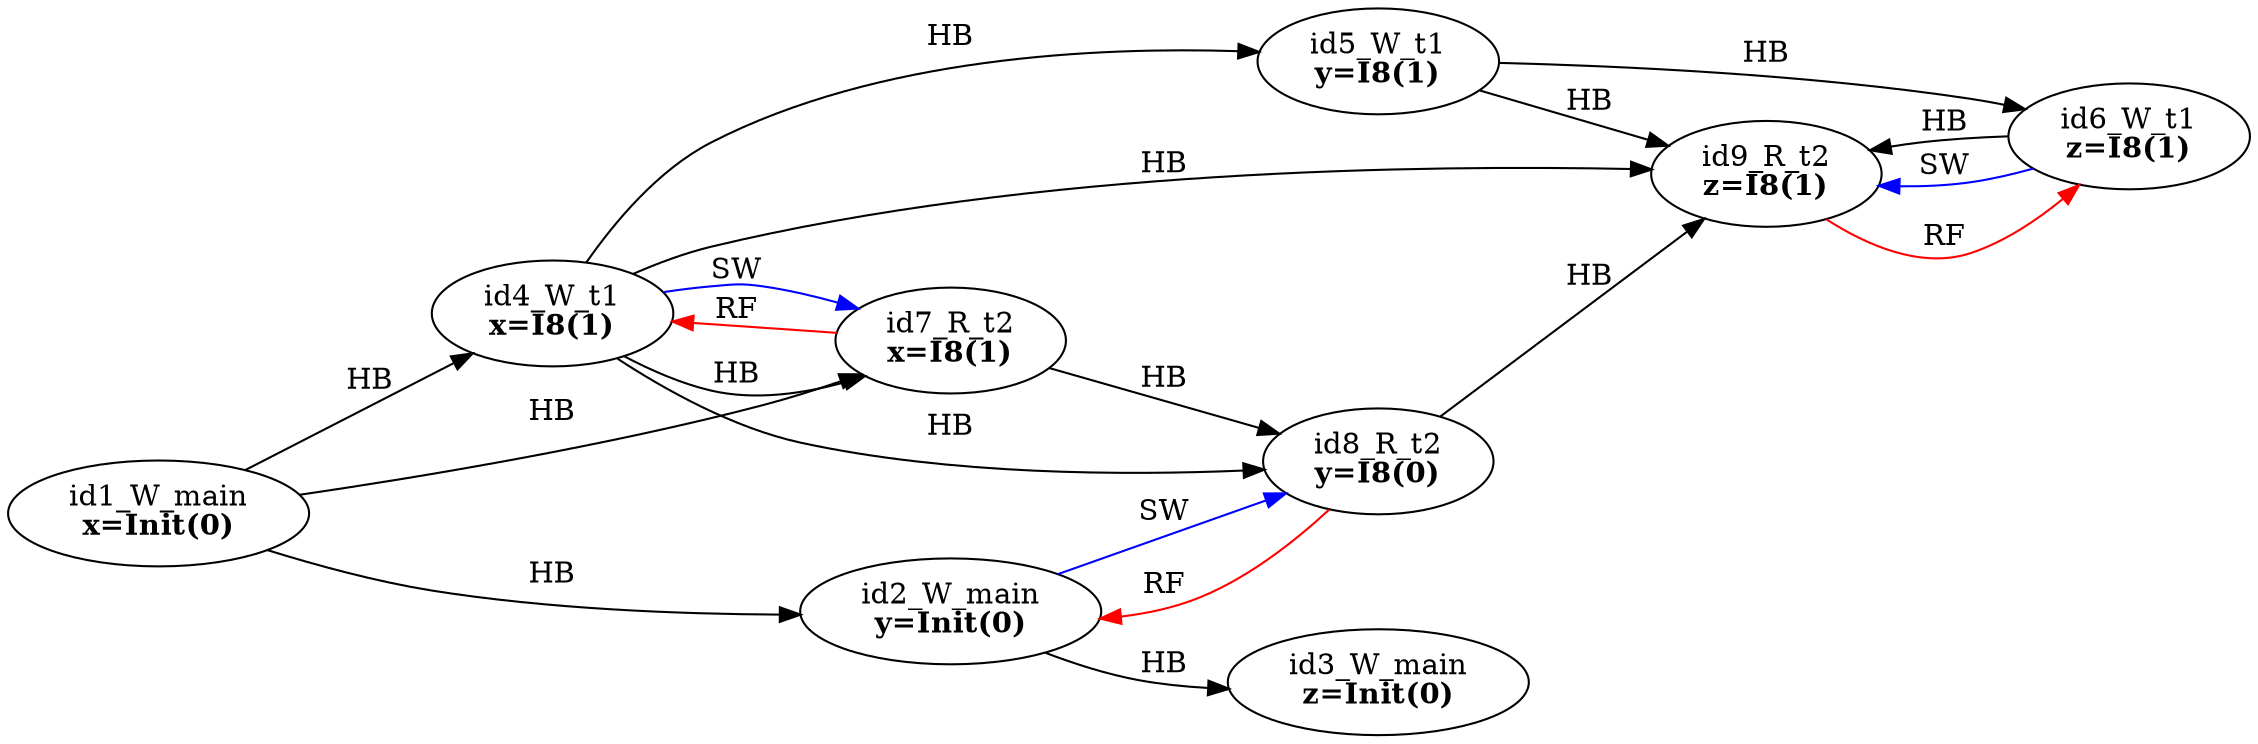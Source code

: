 digraph memory_model {
rankdir=LR;
splines=true; esep=0.5;
id1_W_main -> id2_W_main [label = "HB", color="black"];
id2_W_main -> id3_W_main [label = "HB", color="black"];
id4_W_t1 -> id5_W_t1 [label = "HB", color="black"];
id5_W_t1 -> id6_W_t1 [label = "HB", color="black"];
id7_R_t2 -> id8_R_t2 [label = "HB", color="black"];
id8_R_t2 -> id9_R_t2 [label = "HB", color="black"];
id1_W_main -> id4_W_t1 [label = "HB", color="black"];
id1_W_main -> id7_R_t2 [label = "HB", color="black"];
id4_W_t1 -> id7_R_t2 [label = "HB", color="black"];
id4_W_t1 -> id8_R_t2 [label = "HB", color="black"];
id4_W_t1 -> id9_R_t2 [label = "HB", color="black"];
id5_W_t1 -> id9_R_t2 [label = "HB", color="black"];
id6_W_t1 -> id9_R_t2 [label = "HB", color="black"];
id7_R_t2 -> id4_W_t1 [label = "RF", color="red"];
id8_R_t2 -> id2_W_main [label = "RF", color="red"];
id9_R_t2 -> id6_W_t1 [label = "RF", color="red"];
id2_W_main -> id8_R_t2 [label = "SW", color="blue"];
id4_W_t1 -> id7_R_t2 [label = "SW", color="blue"];
id6_W_t1 -> id9_R_t2 [label = "SW", color="blue"];
id1_W_main [label=<id1_W_main<br/><B>x=Init(0)</B>>, pos="2.5,6!"]
id2_W_main [label=<id2_W_main<br/><B>y=Init(0)</B>>, pos="2.5,4!"]
id3_W_main [label=<id3_W_main<br/><B>z=Init(0)</B>>, pos="2.5,2!"]
id4_W_t1 [label=<id4_W_t1<br/><B>x=I8(1)</B>>, pos="0,0!"]
id5_W_t1 [label=<id5_W_t1<br/><B>y=I8(1)</B>>, pos="0,-2!"]
id6_W_t1 [label=<id6_W_t1<br/><B>z=I8(1)</B>>, pos="0,-4!"]
id7_R_t2 [label=<id7_R_t2<br/><B>x=I8(1)</B>>, pos="5,0!"]
id8_R_t2 [label=<id8_R_t2<br/><B>y=I8(0)</B>>, pos="5,-2!"]
id9_R_t2 [label=<id9_R_t2<br/><B>z=I8(1)</B>>, pos="5,-4!"]
}